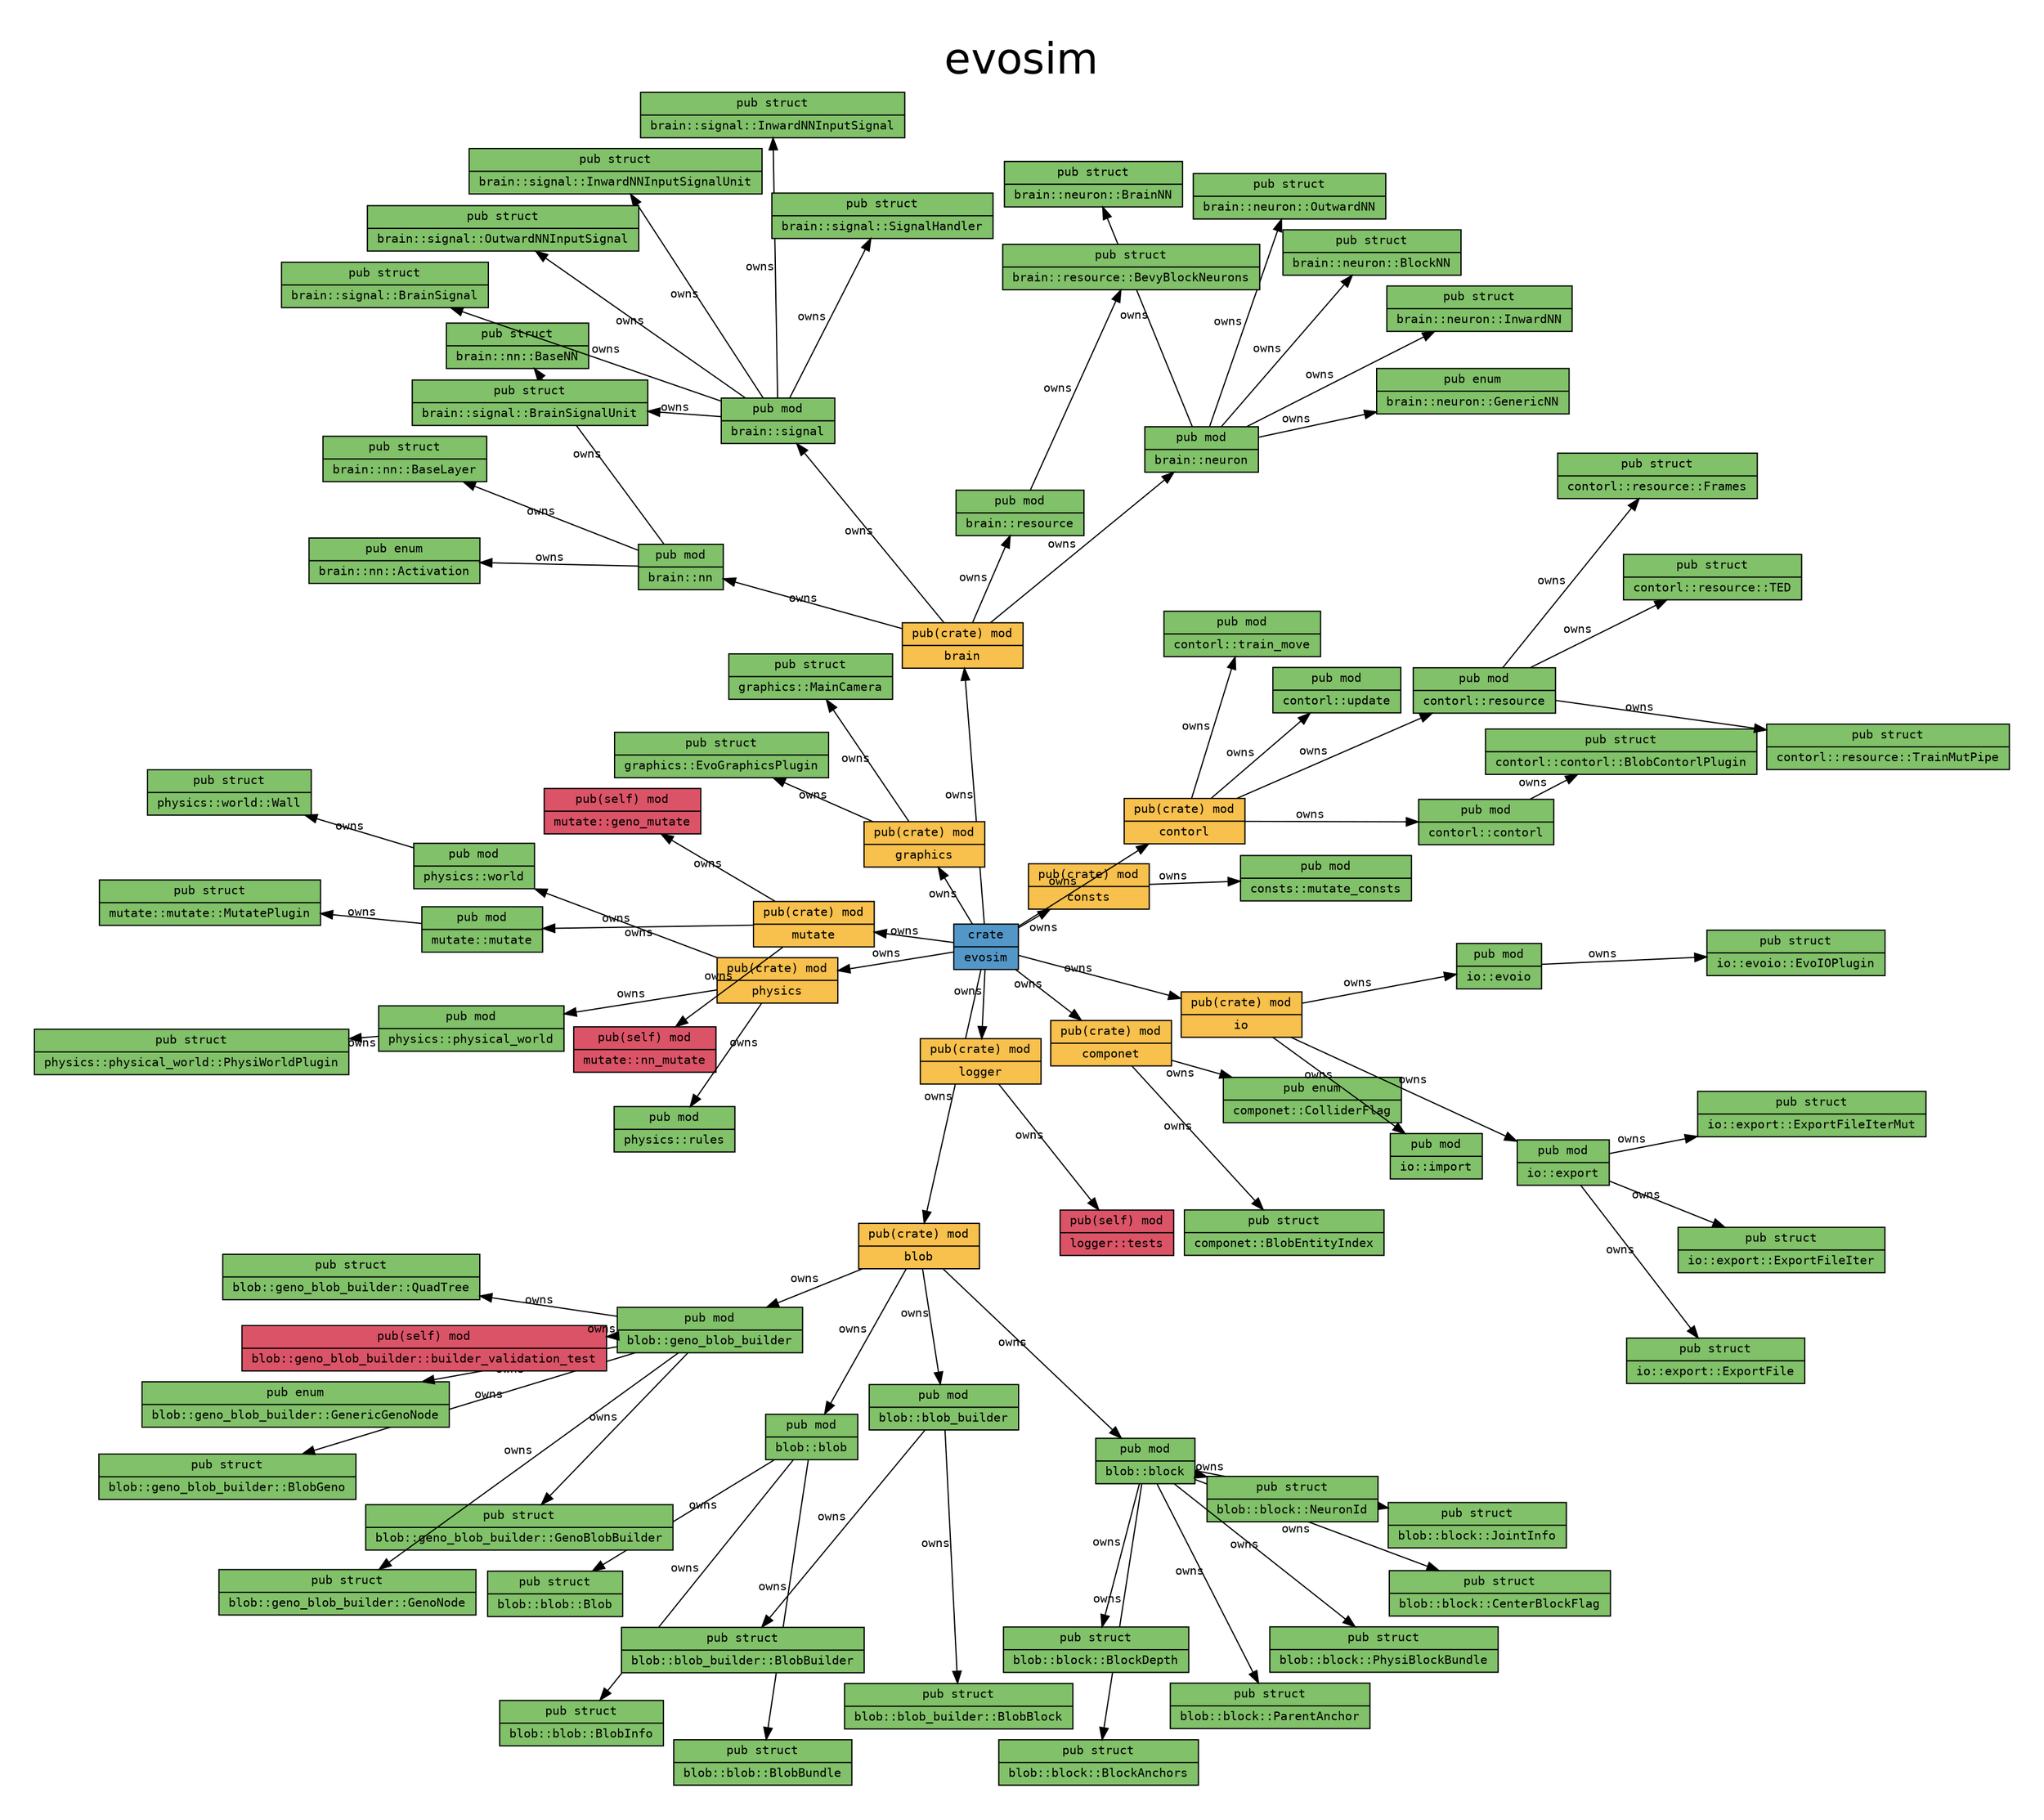 digraph {

    graph [
        label="evosim",
        labelloc=t,

        pad=0.4,

        // Consider rendering the graph using a different layout algorithm, such as:
        // [dot, neato, twopi, circo, fdp, sfdp]
        layout=neato,
        overlap=false,
        splines="line",
        rankdir=LR,

        fontname="Helvetica",
        fontsize="36",
    ];

    node [
        fontname="monospace",
        fontsize="10",
        shape="record",
        style="filled",
    ];

    edge [
        fontname="monospace",
        fontsize="10",
    ];

    "evosim" [label="crate|evosim", fillcolor="#5397c8"]; // "crate" node
    "evosim::blob" [label="pub(crate) mod|blob", fillcolor="#f8c04c"]; // "mod" node
    "evosim::blob::blob" [label="pub mod|blob::blob", fillcolor="#81c169"]; // "mod" node
    "evosim::blob::blob::Blob" [label="pub struct|blob::blob::Blob", fillcolor="#81c169"]; // "struct" node
    "evosim::blob::blob::BlobBundle" [label="pub struct|blob::blob::BlobBundle", fillcolor="#81c169"]; // "struct" node
    "evosim::blob::blob::BlobInfo" [label="pub struct|blob::blob::BlobInfo", fillcolor="#81c169"]; // "struct" node    
    "evosim::blob::blob_builder" [label="pub mod|blob::blob_builder", fillcolor="#81c169"]; // "mod" node
    "evosim::blob::blob_builder::BlobBlock" [label="pub struct|blob::blob_builder::BlobBlock", fillcolor="#81c169"]; // "struct" node
    "evosim::blob::blob_builder::BlobBuilder" [label="pub struct|blob::blob_builder::BlobBuilder", fillcolor="#81c169"]; // "struct" node
    "evosim::blob::block" [label="pub mod|blob::block", fillcolor="#81c169"]; // "mod" node
    "evosim::blob::block::BlockAnchors" [label="pub struct|blob::block::BlockAnchors", fillcolor="#81c169"]; // "struct" node
    "evosim::blob::block::BlockDepth" [label="pub struct|blob::block::BlockDepth", fillcolor="#81c169"]; // "struct" node
    "evosim::blob::block::CenterBlockFlag" [label="pub struct|blob::block::CenterBlockFlag", fillcolor="#81c169"]; // "struct" node
    "evosim::blob::block::JointInfo" [label="pub struct|blob::block::JointInfo", fillcolor="#81c169"]; // "struct" node
    "evosim::blob::block::NeuronId" [label="pub struct|blob::block::NeuronId", fillcolor="#81c169"]; // "struct" node  
    "evosim::blob::block::ParentAnchor" [label="pub struct|blob::block::ParentAnchor", fillcolor="#81c169"]; // "struct" node
    "evosim::blob::block::PhysiBlockBundle" [label="pub struct|blob::block::PhysiBlockBundle", fillcolor="#81c169"]; // "struct" node
    "evosim::blob::geno_blob_builder" [label="pub mod|blob::geno_blob_builder", fillcolor="#81c169"]; // "mod" node    
    "evosim::blob::geno_blob_builder::BlobGeno" [label="pub struct|blob::geno_blob_builder::BlobGeno", fillcolor="#81c169"]; // "struct" node
    "evosim::blob::geno_blob_builder::GenericGenoNode" [label="pub enum|blob::geno_blob_builder::GenericGenoNode", fillcolor="#81c169"]; // "enum" node
    "evosim::blob::geno_blob_builder::GenoBlobBuilder" [label="pub struct|blob::geno_blob_builder::GenoBlobBuilder", fillcolor="#81c169"]; // "struct" node
    "evosim::blob::geno_blob_builder::GenoNode" [label="pub struct|blob::geno_blob_builder::GenoNode", fillcolor="#81c169"]; // "struct" node
    "evosim::blob::geno_blob_builder::QuadTree" [label="pub struct|blob::geno_blob_builder::QuadTree", fillcolor="#81c169"]; // "struct" node
    "evosim::blob::geno_blob_builder::builder_validation_test" [label="pub(self) mod|blob::geno_blob_builder::builder_validation_test", fillcolor="#db5367"]; // "mod" node
    "evosim::brain" [label="pub(crate) mod|brain", fillcolor="#f8c04c"]; // "mod" node
    "evosim::brain::neuron" [label="pub mod|brain::neuron", fillcolor="#81c169"]; // "mod" node
    "evosim::brain::neuron::BlockNN" [label="pub struct|brain::neuron::BlockNN", fillcolor="#81c169"]; // "struct" node
    "evosim::brain::neuron::BrainNN" [label="pub struct|brain::neuron::BrainNN", fillcolor="#81c169"]; // "struct" node
    "evosim::brain::neuron::GenericNN" [label="pub enum|brain::neuron::GenericNN", fillcolor="#81c169"]; // "enum" node
    "evosim::brain::neuron::InwardNN" [label="pub struct|brain::neuron::InwardNN", fillcolor="#81c169"]; // "struct" node
    "evosim::brain::neuron::OutwardNN" [label="pub struct|brain::neuron::OutwardNN", fillcolor="#81c169"]; // "struct" node
    "evosim::brain::nn" [label="pub mod|brain::nn", fillcolor="#81c169"]; // "mod" node
    "evosim::brain::nn::Activation" [label="pub enum|brain::nn::Activation", fillcolor="#81c169"]; // "enum" node      
    "evosim::brain::nn::BaseLayer" [label="pub struct|brain::nn::BaseLayer", fillcolor="#81c169"]; // "struct" node    
    "evosim::brain::nn::BaseNN" [label="pub struct|brain::nn::BaseNN", fillcolor="#81c169"]; // "struct" node
    "evosim::brain::resource" [label="pub mod|brain::resource", fillcolor="#81c169"]; // "mod" node
    "evosim::brain::resource::BevyBlockNeurons" [label="pub struct|brain::resource::BevyBlockNeurons", fillcolor="#81c169"]; // "struct" node
    "evosim::brain::signal" [label="pub mod|brain::signal", fillcolor="#81c169"]; // "mod" node
    "evosim::brain::signal::BrainSignal" [label="pub struct|brain::signal::BrainSignal", fillcolor="#81c169"]; // "struct" node
    "evosim::brain::signal::BrainSignalUnit" [label="pub struct|brain::signal::BrainSignalUnit", fillcolor="#81c169"]; // "struct" node
    "evosim::brain::signal::InwardNNInputSignal" [label="pub struct|brain::signal::InwardNNInputSignal", fillcolor="#81c169"]; // "struct" node
    "evosim::brain::signal::InwardNNInputSignalUnit" [label="pub struct|brain::signal::InwardNNInputSignalUnit", fillcolor="#81c169"]; // "struct" node
    "evosim::brain::signal::OutwardNNInputSignal" [label="pub struct|brain::signal::OutwardNNInputSignal", fillcolor="#81c169"]; // "struct" node
    "evosim::brain::signal::SignalHandler" [label="pub struct|brain::signal::SignalHandler", fillcolor="#81c169"]; // "struct" node
    "evosim::componet" [label="pub(crate) mod|componet", fillcolor="#f8c04c"]; // "mod" node
    "evosim::componet::BlobEntityIndex" [label="pub struct|componet::BlobEntityIndex", fillcolor="#81c169"]; // "struct" node
    "evosim::componet::ColliderFlag" [label="pub enum|componet::ColliderFlag", fillcolor="#81c169"]; // "enum" node    
    "evosim::consts" [label="pub(crate) mod|consts", fillcolor="#f8c04c"]; // "mod" node
    "evosim::consts::mutate_consts" [label="pub mod|consts::mutate_consts", fillcolor="#81c169"]; // "mod" node        
    "evosim::contorl" [label="pub(crate) mod|contorl", fillcolor="#f8c04c"]; // "mod" node
    "evosim::contorl::contorl" [label="pub mod|contorl::contorl", fillcolor="#81c169"]; // "mod" node
    "evosim::contorl::contorl::BlobContorlPlugin" [label="pub struct|contorl::contorl::BlobContorlPlugin", fillcolor="#81c169"]; // "struct" node
    "evosim::contorl::resource" [label="pub mod|contorl::resource", fillcolor="#81c169"]; // "mod" node
    "evosim::contorl::resource::Frames" [label="pub struct|contorl::resource::Frames", fillcolor="#81c169"]; // "struct" node
    "evosim::contorl::resource::TED" [label="pub struct|contorl::resource::TED", fillcolor="#81c169"]; // "struct" node
    "evosim::contorl::resource::TrainMutPipe" [label="pub struct|contorl::resource::TrainMutPipe", fillcolor="#81c169"]; // "struct" node
    "evosim::contorl::train_move" [label="pub mod|contorl::train_move", fillcolor="#81c169"]; // "mod" node
    "evosim::contorl::update" [label="pub mod|contorl::update", fillcolor="#81c169"]; // "mod" node
    "evosim::graphics" [label="pub(crate) mod|graphics", fillcolor="#f8c04c"]; // "mod" node
    "evosim::graphics::EvoGraphicsPlugin" [label="pub struct|graphics::EvoGraphicsPlugin", fillcolor="#81c169"]; // "struct" node
    "evosim::graphics::MainCamera" [label="pub struct|graphics::MainCamera", fillcolor="#81c169"]; // "struct" node    
    "evosim::io" [label="pub(crate) mod|io", fillcolor="#f8c04c"]; // "mod" node
    "evosim::io::evoio" [label="pub mod|io::evoio", fillcolor="#81c169"]; // "mod" node
    "evosim::io::evoio::EvoIOPlugin" [label="pub struct|io::evoio::EvoIOPlugin", fillcolor="#81c169"]; // "struct" node
    "evosim::io::export" [label="pub mod|io::export", fillcolor="#81c169"]; // "mod" node
    "evosim::io::export::ExportFile" [label="pub struct|io::export::ExportFile", fillcolor="#81c169"]; // "struct" node
    "evosim::io::export::ExportFileIter" [label="pub struct|io::export::ExportFileIter", fillcolor="#81c169"]; // "struct" node
    "evosim::io::export::ExportFileIterMut" [label="pub struct|io::export::ExportFileIterMut", fillcolor="#81c169"]; // "struct" node
    "evosim::io::import" [label="pub mod|io::import", fillcolor="#81c169"]; // "mod" node
    "evosim::logger" [label="pub(crate) mod|logger", fillcolor="#f8c04c"]; // "mod" node
    "evosim::logger::tests" [label="pub(self) mod|logger::tests", fillcolor="#db5367"]; // "mod" node
    "evosim::mutate" [label="pub(crate) mod|mutate", fillcolor="#f8c04c"]; // "mod" node
    "evosim::mutate::geno_mutate" [label="pub(self) mod|mutate::geno_mutate", fillcolor="#db5367"]; // "mod" node      
    "evosim::mutate::mutate" [label="pub mod|mutate::mutate", fillcolor="#81c169"]; // "mod" node
    "evosim::mutate::mutate::MutatePlugin" [label="pub struct|mutate::mutate::MutatePlugin", fillcolor="#81c169"]; // "struct" node
    "evosim::mutate::nn_mutate" [label="pub(self) mod|mutate::nn_mutate", fillcolor="#db5367"]; // "mod" node
    "evosim::physics" [label="pub(crate) mod|physics", fillcolor="#f8c04c"]; // "mod" node
    "evosim::physics::physical_world" [label="pub mod|physics::physical_world", fillcolor="#81c169"]; // "mod" node    
    "evosim::physics::physical_world::PhysiWorldPlugin" [label="pub struct|physics::physical_world::PhysiWorldPlugin", fillcolor="#81c169"]; // "struct" node
    "evosim::physics::rules" [label="pub mod|physics::rules", fillcolor="#81c169"]; // "mod" node
    "evosim::physics::world" [label="pub mod|physics::world", fillcolor="#81c169"]; // "mod" node
    "evosim::physics::world::Wall" [label="pub struct|physics::world::Wall", fillcolor="#81c169"]; // "struct" node    

    "evosim" -> "evosim::blob" [label="owns", color="#000000", style="solid"] [constraint=true]; // "owns" edge        
    "evosim" -> "evosim::brain" [label="owns", color="#000000", style="solid"] [constraint=true]; // "owns" edge       
    "evosim" -> "evosim::componet" [label="owns", color="#000000", style="solid"] [constraint=true]; // "owns" edge    
    "evosim" -> "evosim::consts" [label="owns", color="#000000", style="solid"] [constraint=true]; // "owns" edge      
    "evosim" -> "evosim::contorl" [label="owns", color="#000000", style="solid"] [constraint=true]; // "owns" edge     
    "evosim" -> "evosim::graphics" [label="owns", color="#000000", style="solid"] [constraint=true]; // "owns" edge    
    "evosim" -> "evosim::io" [label="owns", color="#000000", style="solid"] [constraint=true]; // "owns" edge
    "evosim" -> "evosim::logger" [label="owns", color="#000000", style="solid"] [constraint=true]; // "owns" edge      
    "evosim" -> "evosim::mutate" [label="owns", color="#000000", style="solid"] [constraint=true]; // "owns" edge      
    "evosim" -> "evosim::physics" [label="owns", color="#000000", style="solid"] [constraint=true]; // "owns" edge     
    "evosim::blob" -> "evosim::blob::blob" [label="owns", color="#000000", style="solid"] [constraint=true]; // "owns" edge
    "evosim::blob" -> "evosim::blob::blob_builder" [label="owns", color="#000000", style="solid"] [constraint=true]; // "owns" edge
    "evosim::blob" -> "evosim::blob::block" [label="owns", color="#000000", style="solid"] [constraint=true]; // "owns" edge
    "evosim::blob" -> "evosim::blob::geno_blob_builder" [label="owns", color="#000000", style="solid"] [constraint=true]; // "owns" edge
    "evosim::blob::blob" -> "evosim::blob::blob::Blob" [label="owns", color="#000000", style="solid"] [constraint=true]; // "owns" edge
    "evosim::blob::blob" -> "evosim::blob::blob::BlobBundle" [label="owns", color="#000000", style="solid"] [constraint=true]; // "owns" edge
    "evosim::blob::blob" -> "evosim::blob::blob::BlobInfo" [label="owns", color="#000000", style="solid"] [constraint=true]; // "owns" edge
    "evosim::blob::blob_builder" -> "evosim::blob::blob_builder::BlobBlock" [label="owns", color="#000000", style="solid"] [constraint=true]; // "owns" edge
    "evosim::blob::blob_builder" -> "evosim::blob::blob_builder::BlobBuilder" [label="owns", color="#000000", style="solid"] [constraint=true]; // "owns" edge
    "evosim::blob::block" -> "evosim::blob::block::BlockAnchors" [label="owns", color="#000000", style="solid"] [constraint=true]; // "owns" edge
    "evosim::blob::block" -> "evosim::blob::block::BlockDepth" [label="owns", color="#000000", style="solid"] [constraint=true]; // "owns" edge
    "evosim::blob::block" -> "evosim::blob::block::CenterBlockFlag" [label="owns", color="#000000", style="solid"] [constraint=true]; // "owns" edge
    "evosim::blob::block" -> "evosim::blob::block::JointInfo" [label="owns", color="#000000", style="solid"] [constraint=true]; // "owns" edge
    "evosim::blob::block" -> "evosim::blob::block::NeuronId" [label="owns", color="#000000", style="solid"] [constraint=true]; // "owns" edge
    "evosim::blob::block" -> "evosim::blob::block::ParentAnchor" [label="owns", color="#000000", style="solid"] [constraint=true]; // "owns" edge
    "evosim::blob::block" -> "evosim::blob::block::PhysiBlockBundle" [label="owns", color="#000000", style="solid"] [constraint=true]; // "owns" edge
    "evosim::blob::geno_blob_builder" -> "evosim::blob::geno_blob_builder::BlobGeno" [label="owns", color="#000000", style="solid"] [constraint=true]; // "owns" edge
    "evosim::blob::geno_blob_builder" -> "evosim::blob::geno_blob_builder::GenericGenoNode" [label="owns", color="#000000", style="solid"] [constraint=true]; // "owns" edge
    "evosim::blob::geno_blob_builder" -> "evosim::blob::geno_blob_builder::GenoBlobBuilder" [label="owns", color="#000000", style="solid"] [constraint=true]; // "owns" edge
    "evosim::blob::geno_blob_builder" -> "evosim::blob::geno_blob_builder::GenoNode" [label="owns", color="#000000", style="solid"] [constraint=true]; // "owns" edge
    "evosim::blob::geno_blob_builder" -> "evosim::blob::geno_blob_builder::QuadTree" [label="owns", color="#000000", style="solid"] [constraint=true]; // "owns" edge
    "evosim::blob::geno_blob_builder" -> "evosim::blob::geno_blob_builder::builder_validation_test" [label="owns", color="#000000", style="solid"] [constraint=true]; // "owns" edge
    "evosim::brain" -> "evosim::brain::neuron" [label="owns", color="#000000", style="solid"] [constraint=true]; // "owns" edge
    "evosim::brain" -> "evosim::brain::nn" [label="owns", color="#000000", style="solid"] [constraint=true]; // "owns" edge
    "evosim::brain" -> "evosim::brain::resource" [label="owns", color="#000000", style="solid"] [constraint=true]; // "owns" edge
    "evosim::brain" -> "evosim::brain::signal" [label="owns", color="#000000", style="solid"] [constraint=true]; // "owns" edge
    "evosim::brain::neuron" -> "evosim::brain::neuron::BlockNN" [label="owns", color="#000000", style="solid"] [constraint=true]; // "owns" edge
    "evosim::brain::neuron" -> "evosim::brain::neuron::BrainNN" [label="owns", color="#000000", style="solid"] [constraint=true]; // "owns" edge
    "evosim::brain::neuron" -> "evosim::brain::neuron::GenericNN" [label="owns", color="#000000", style="solid"] [constraint=true]; // "owns" edge
    "evosim::brain::neuron" -> "evosim::brain::neuron::InwardNN" [label="owns", color="#000000", style="solid"] [constraint=true]; // "owns" edge
    "evosim::brain::neuron" -> "evosim::brain::neuron::OutwardNN" [label="owns", color="#000000", style="solid"] [constraint=true]; // "owns" edge
    "evosim::brain::nn" -> "evosim::brain::nn::Activation" [label="owns", color="#000000", style="solid"] [constraint=true]; // "owns" edge
    "evosim::brain::nn" -> "evosim::brain::nn::BaseLayer" [label="owns", color="#000000", style="solid"] [constraint=true]; // "owns" edge
    "evosim::brain::nn" -> "evosim::brain::nn::BaseNN" [label="owns", color="#000000", style="solid"] [constraint=true]; // "owns" edge
    "evosim::brain::resource" -> "evosim::brain::resource::BevyBlockNeurons" [label="owns", color="#000000", style="solid"] [constraint=true]; // "owns" edge
    "evosim::brain::signal" -> "evosim::brain::signal::BrainSignal" [label="owns", color="#000000", style="solid"] [constraint=true]; // "owns" edge
    "evosim::brain::signal" -> "evosim::brain::signal::BrainSignalUnit" [label="owns", color="#000000", style="solid"] [constraint=true]; // "owns" edge
    "evosim::brain::signal" -> "evosim::brain::signal::InwardNNInputSignal" [label="owns", color="#000000", style="solid"] [constraint=true]; // "owns" edge
    "evosim::brain::signal" -> "evosim::brain::signal::InwardNNInputSignalUnit" [label="owns", color="#000000", style="solid"] [constraint=true]; // "owns" edge
    "evosim::brain::signal" -> "evosim::brain::signal::OutwardNNInputSignal" [label="owns", color="#000000", style="solid"] [constraint=true]; // "owns" edge
    "evosim::brain::signal" -> "evosim::brain::signal::SignalHandler" [label="owns", color="#000000", style="solid"] [constraint=true]; // "owns" edge
    "evosim::componet" -> "evosim::componet::BlobEntityIndex" [label="owns", color="#000000", style="solid"] [constraint=true]; // "owns" edge
    "evosim::componet" -> "evosim::componet::ColliderFlag" [label="owns", color="#000000", style="solid"] [constraint=true]; // "owns" edge
    "evosim::consts" -> "evosim::consts::mutate_consts" [label="owns", color="#000000", style="solid"] [constraint=true]; // "owns" edge
    "evosim::contorl" -> "evosim::contorl::contorl" [label="owns", color="#000000", style="solid"] [constraint=true]; // "owns" edge
    "evosim::contorl" -> "evosim::contorl::resource" [label="owns", color="#000000", style="solid"] [constraint=true]; // "owns" edge
    "evosim::contorl" -> "evosim::contorl::train_move" [label="owns", color="#000000", style="solid"] [constraint=true]; // "owns" edge
    "evosim::contorl" -> "evosim::contorl::update" [label="owns", color="#000000", style="solid"] [constraint=true]; // "owns" edge
    "evosim::contorl::contorl" -> "evosim::contorl::contorl::BlobContorlPlugin" [label="owns", color="#000000", style="solid"] [constraint=true]; // "owns" edge
    "evosim::contorl::resource" -> "evosim::contorl::resource::Frames" [label="owns", color="#000000", style="solid"] [constraint=true]; // "owns" edge
    "evosim::contorl::resource" -> "evosim::contorl::resource::TED" [label="owns", color="#000000", style="solid"] [constraint=true]; // "owns" edge
    "evosim::contorl::resource" -> "evosim::contorl::resource::TrainMutPipe" [label="owns", color="#000000", style="solid"] [constraint=true]; // "owns" edge
    "evosim::graphics" -> "evosim::graphics::EvoGraphicsPlugin" [label="owns", color="#000000", style="solid"] [constraint=true]; // "owns" edge
    "evosim::graphics" -> "evosim::graphics::MainCamera" [label="owns", color="#000000", style="solid"] [constraint=true]; // "owns" edge
    "evosim::io" -> "evosim::io::evoio" [label="owns", color="#000000", style="solid"] [constraint=true]; // "owns" edge
    "evosim::io" -> "evosim::io::export" [label="owns", color="#000000", style="solid"] [constraint=true]; // "owns" edge
    "evosim::io" -> "evosim::io::import" [label="owns", color="#000000", style="solid"] [constraint=true]; // "owns" edge
    "evosim::io::evoio" -> "evosim::io::evoio::EvoIOPlugin" [label="owns", color="#000000", style="solid"] [constraint=true]; // "owns" edge
    "evosim::io::export" -> "evosim::io::export::ExportFile" [label="owns", color="#000000", style="solid"] [constraint=true]; // "owns" edge
    "evosim::io::export" -> "evosim::io::export::ExportFileIter" [label="owns", color="#000000", style="solid"] [constraint=true]; // "owns" edge
    "evosim::io::export" -> "evosim::io::export::ExportFileIterMut" [label="owns", color="#000000", style="solid"] [constraint=true]; // "owns" edge
    "evosim::logger" -> "evosim::logger::tests" [label="owns", color="#000000", style="solid"] [constraint=true]; // "owns" edge
    "evosim::mutate" -> "evosim::mutate::geno_mutate" [label="owns", color="#000000", style="solid"] [constraint=true]; // "owns" edge
    "evosim::mutate" -> "evosim::mutate::mutate" [label="owns", color="#000000", style="solid"] [constraint=true]; // "owns" edge
    "evosim::mutate" -> "evosim::mutate::nn_mutate" [label="owns", color="#000000", style="solid"] [constraint=true]; // "owns" edge
    "evosim::mutate::mutate" -> "evosim::mutate::mutate::MutatePlugin" [label="owns", color="#000000", style="solid"] [constraint=true]; // "owns" edge
    "evosim::physics" -> "evosim::physics::physical_world" [label="owns", color="#000000", style="solid"] [constraint=true]; // "owns" edge
    "evosim::physics" -> "evosim::physics::rules" [label="owns", color="#000000", style="solid"] [constraint=true]; // "owns" edge
    "evosim::physics" -> "evosim::physics::world" [label="owns", color="#000000", style="solid"] [constraint=true]; // "owns" edge
    "evosim::physics::physical_world" -> "evosim::physics::physical_world::PhysiWorldPlugin" [label="owns", color="#000000", style="solid"] [constraint=true]; // "owns" edge
    "evosim::physics::world" -> "evosim::physics::world::Wall" [label="owns", color="#000000", style="solid"] [constraint=true]; // "owns" edge

}